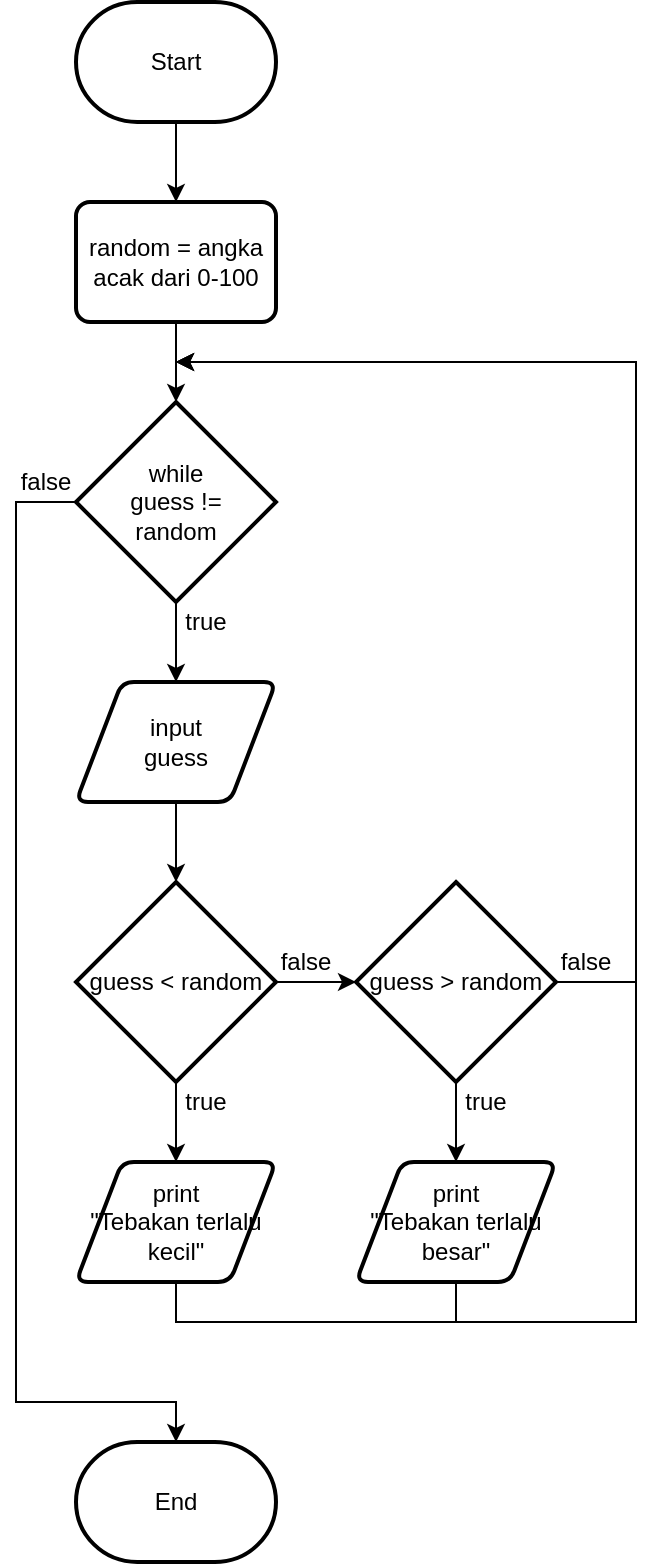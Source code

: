 <mxfile version="21.1.8" type="device">
  <diagram name="Page-1" id="PchW1Y0QIS6G1lz6r0_7">
    <mxGraphModel dx="1434" dy="731" grid="1" gridSize="10" guides="1" tooltips="1" connect="1" arrows="1" fold="1" page="1" pageScale="1" pageWidth="850" pageHeight="1100" math="0" shadow="0">
      <root>
        <mxCell id="0" />
        <mxCell id="1" parent="0" />
        <mxCell id="hhqkoH7DIy3Lh6CEVrbi-45" value="" style="edgeStyle=orthogonalEdgeStyle;rounded=0;orthogonalLoop=1;jettySize=auto;html=1;" parent="1" source="hhqkoH7DIy3Lh6CEVrbi-1" edge="1">
          <mxGeometry relative="1" as="geometry">
            <mxPoint x="200" y="140" as="targetPoint" />
          </mxGeometry>
        </mxCell>
        <mxCell id="hhqkoH7DIy3Lh6CEVrbi-1" value="&lt;div&gt;Start&lt;/div&gt;" style="strokeWidth=2;html=1;shape=mxgraph.flowchart.terminator;whiteSpace=wrap;" parent="1" vertex="1">
          <mxGeometry x="150" y="40" width="100" height="60" as="geometry" />
        </mxCell>
        <mxCell id="hhqkoH7DIy3Lh6CEVrbi-26" value="End" style="strokeWidth=2;html=1;shape=mxgraph.flowchart.terminator;whiteSpace=wrap;" parent="1" vertex="1">
          <mxGeometry x="150" y="760" width="100" height="60" as="geometry" />
        </mxCell>
        <mxCell id="hhqkoH7DIy3Lh6CEVrbi-59" value="" style="edgeStyle=orthogonalEdgeStyle;rounded=0;orthogonalLoop=1;jettySize=auto;html=1;" parent="1" source="hhqkoH7DIy3Lh6CEVrbi-56" target="hhqkoH7DIy3Lh6CEVrbi-57" edge="1">
          <mxGeometry relative="1" as="geometry" />
        </mxCell>
        <mxCell id="hhqkoH7DIy3Lh6CEVrbi-56" value="random = angka acak dari 0-100" style="rounded=1;whiteSpace=wrap;html=1;absoluteArcSize=1;arcSize=14;strokeWidth=2;" parent="1" vertex="1">
          <mxGeometry x="150" y="140" width="100" height="60" as="geometry" />
        </mxCell>
        <mxCell id="hhqkoH7DIy3Lh6CEVrbi-66" value="" style="edgeStyle=orthogonalEdgeStyle;rounded=0;orthogonalLoop=1;jettySize=auto;html=1;" parent="1" source="hhqkoH7DIy3Lh6CEVrbi-57" target="hhqkoH7DIy3Lh6CEVrbi-58" edge="1">
          <mxGeometry relative="1" as="geometry" />
        </mxCell>
        <mxCell id="hhqkoH7DIy3Lh6CEVrbi-75" style="edgeStyle=orthogonalEdgeStyle;rounded=0;orthogonalLoop=1;jettySize=auto;html=1;exitX=0;exitY=0.5;exitDx=0;exitDy=0;exitPerimeter=0;entryX=0.5;entryY=0;entryDx=0;entryDy=0;entryPerimeter=0;" parent="1" source="hhqkoH7DIy3Lh6CEVrbi-57" target="hhqkoH7DIy3Lh6CEVrbi-26" edge="1">
          <mxGeometry relative="1" as="geometry">
            <Array as="points">
              <mxPoint x="120" y="290" />
              <mxPoint x="120" y="740" />
              <mxPoint x="200" y="740" />
            </Array>
          </mxGeometry>
        </mxCell>
        <mxCell id="hhqkoH7DIy3Lh6CEVrbi-57" value="&lt;div&gt;while&lt;/div&gt;&lt;div&gt;guess !=&lt;/div&gt;&lt;div&gt;random&lt;br&gt;&lt;/div&gt;" style="strokeWidth=2;html=1;shape=mxgraph.flowchart.decision;whiteSpace=wrap;" parent="1" vertex="1">
          <mxGeometry x="150" y="240" width="100" height="100" as="geometry" />
        </mxCell>
        <mxCell id="hhqkoH7DIy3Lh6CEVrbi-67" value="" style="edgeStyle=orthogonalEdgeStyle;rounded=0;orthogonalLoop=1;jettySize=auto;html=1;" parent="1" source="hhqkoH7DIy3Lh6CEVrbi-58" target="hhqkoH7DIy3Lh6CEVrbi-60" edge="1">
          <mxGeometry relative="1" as="geometry" />
        </mxCell>
        <mxCell id="hhqkoH7DIy3Lh6CEVrbi-58" value="&lt;div&gt;input&lt;/div&gt;&lt;div&gt;guess&lt;br&gt;&lt;/div&gt;" style="shape=parallelogram;html=1;strokeWidth=2;perimeter=parallelogramPerimeter;whiteSpace=wrap;rounded=1;arcSize=12;size=0.23;" parent="1" vertex="1">
          <mxGeometry x="150" y="380" width="100" height="60" as="geometry" />
        </mxCell>
        <mxCell id="hhqkoH7DIy3Lh6CEVrbi-68" value="" style="edgeStyle=orthogonalEdgeStyle;rounded=0;orthogonalLoop=1;jettySize=auto;html=1;" parent="1" source="hhqkoH7DIy3Lh6CEVrbi-60" target="hhqkoH7DIy3Lh6CEVrbi-61" edge="1">
          <mxGeometry relative="1" as="geometry" />
        </mxCell>
        <mxCell id="hhqkoH7DIy3Lh6CEVrbi-69" value="" style="edgeStyle=orthogonalEdgeStyle;rounded=0;orthogonalLoop=1;jettySize=auto;html=1;" parent="1" source="hhqkoH7DIy3Lh6CEVrbi-60" target="hhqkoH7DIy3Lh6CEVrbi-63" edge="1">
          <mxGeometry relative="1" as="geometry" />
        </mxCell>
        <mxCell id="hhqkoH7DIy3Lh6CEVrbi-60" value="guess &amp;lt; random" style="strokeWidth=2;html=1;shape=mxgraph.flowchart.decision;whiteSpace=wrap;" parent="1" vertex="1">
          <mxGeometry x="150" y="480" width="100" height="100" as="geometry" />
        </mxCell>
        <mxCell id="hhqkoH7DIy3Lh6CEVrbi-70" value="" style="edgeStyle=orthogonalEdgeStyle;rounded=0;orthogonalLoop=1;jettySize=auto;html=1;" parent="1" source="hhqkoH7DIy3Lh6CEVrbi-61" target="hhqkoH7DIy3Lh6CEVrbi-64" edge="1">
          <mxGeometry relative="1" as="geometry" />
        </mxCell>
        <mxCell id="h_IIiGsPjmHStjfThhx9-3" style="edgeStyle=orthogonalEdgeStyle;rounded=0;orthogonalLoop=1;jettySize=auto;html=1;exitX=1;exitY=0.5;exitDx=0;exitDy=0;exitPerimeter=0;" edge="1" parent="1" source="hhqkoH7DIy3Lh6CEVrbi-61">
          <mxGeometry relative="1" as="geometry">
            <mxPoint x="200" y="220" as="targetPoint" />
            <Array as="points">
              <mxPoint x="430" y="530" />
              <mxPoint x="430" y="220" />
            </Array>
          </mxGeometry>
        </mxCell>
        <mxCell id="hhqkoH7DIy3Lh6CEVrbi-61" value="guess &amp;gt; random" style="strokeWidth=2;html=1;shape=mxgraph.flowchart.decision;whiteSpace=wrap;" parent="1" vertex="1">
          <mxGeometry x="290" y="480" width="100" height="100" as="geometry" />
        </mxCell>
        <mxCell id="h_IIiGsPjmHStjfThhx9-6" style="edgeStyle=orthogonalEdgeStyle;rounded=0;orthogonalLoop=1;jettySize=auto;html=1;exitX=0.5;exitY=1;exitDx=0;exitDy=0;" edge="1" parent="1" source="hhqkoH7DIy3Lh6CEVrbi-63">
          <mxGeometry relative="1" as="geometry">
            <mxPoint x="200" y="220" as="targetPoint" />
            <Array as="points">
              <mxPoint x="200" y="700" />
              <mxPoint x="430" y="700" />
              <mxPoint x="430" y="220" />
            </Array>
          </mxGeometry>
        </mxCell>
        <mxCell id="hhqkoH7DIy3Lh6CEVrbi-63" value="&lt;div&gt;print&lt;/div&gt;&lt;div&gt;&quot;Tebakan terlalu kecil&quot;&lt;br&gt;&lt;/div&gt;" style="shape=parallelogram;html=1;strokeWidth=2;perimeter=parallelogramPerimeter;whiteSpace=wrap;rounded=1;arcSize=12;size=0.23;" parent="1" vertex="1">
          <mxGeometry x="150" y="620" width="100" height="60" as="geometry" />
        </mxCell>
        <mxCell id="h_IIiGsPjmHStjfThhx9-5" style="edgeStyle=orthogonalEdgeStyle;rounded=0;orthogonalLoop=1;jettySize=auto;html=1;exitX=0.5;exitY=1;exitDx=0;exitDy=0;" edge="1" parent="1" source="hhqkoH7DIy3Lh6CEVrbi-64">
          <mxGeometry relative="1" as="geometry">
            <mxPoint x="200" y="220" as="targetPoint" />
            <Array as="points">
              <mxPoint x="340" y="700" />
              <mxPoint x="430" y="700" />
              <mxPoint x="430" y="220" />
            </Array>
          </mxGeometry>
        </mxCell>
        <mxCell id="hhqkoH7DIy3Lh6CEVrbi-64" value="&lt;div&gt;print&lt;/div&gt;&lt;div&gt;&quot;Tebakan terlalu besar&quot;&lt;br&gt;&lt;/div&gt;" style="shape=parallelogram;html=1;strokeWidth=2;perimeter=parallelogramPerimeter;whiteSpace=wrap;rounded=1;arcSize=12;size=0.23;" parent="1" vertex="1">
          <mxGeometry x="290" y="620" width="100" height="60" as="geometry" />
        </mxCell>
        <mxCell id="mh6Z7ONScRtie4DjBTaB-1" value="true" style="text;html=1;strokeColor=none;fillColor=none;align=center;verticalAlign=middle;whiteSpace=wrap;rounded=0;" parent="1" vertex="1">
          <mxGeometry x="200" y="340" width="30" height="20" as="geometry" />
        </mxCell>
        <mxCell id="mh6Z7ONScRtie4DjBTaB-2" value="false" style="text;html=1;strokeColor=none;fillColor=none;align=center;verticalAlign=middle;whiteSpace=wrap;rounded=0;" parent="1" vertex="1">
          <mxGeometry x="120" y="270" width="30" height="20" as="geometry" />
        </mxCell>
        <mxCell id="mh6Z7ONScRtie4DjBTaB-3" value="true" style="text;html=1;strokeColor=none;fillColor=none;align=center;verticalAlign=middle;whiteSpace=wrap;rounded=0;" parent="1" vertex="1">
          <mxGeometry x="200" y="580" width="30" height="20" as="geometry" />
        </mxCell>
        <mxCell id="mh6Z7ONScRtie4DjBTaB-4" value="true" style="text;html=1;strokeColor=none;fillColor=none;align=center;verticalAlign=middle;whiteSpace=wrap;rounded=0;" parent="1" vertex="1">
          <mxGeometry x="340" y="580" width="30" height="20" as="geometry" />
        </mxCell>
        <mxCell id="mh6Z7ONScRtie4DjBTaB-5" value="false" style="text;html=1;strokeColor=none;fillColor=none;align=center;verticalAlign=middle;whiteSpace=wrap;rounded=0;" parent="1" vertex="1">
          <mxGeometry x="250" y="510" width="30" height="20" as="geometry" />
        </mxCell>
        <mxCell id="mh6Z7ONScRtie4DjBTaB-6" value="false" style="text;html=1;strokeColor=none;fillColor=none;align=center;verticalAlign=middle;whiteSpace=wrap;rounded=0;" parent="1" vertex="1">
          <mxGeometry x="390" y="510" width="30" height="20" as="geometry" />
        </mxCell>
      </root>
    </mxGraphModel>
  </diagram>
</mxfile>
